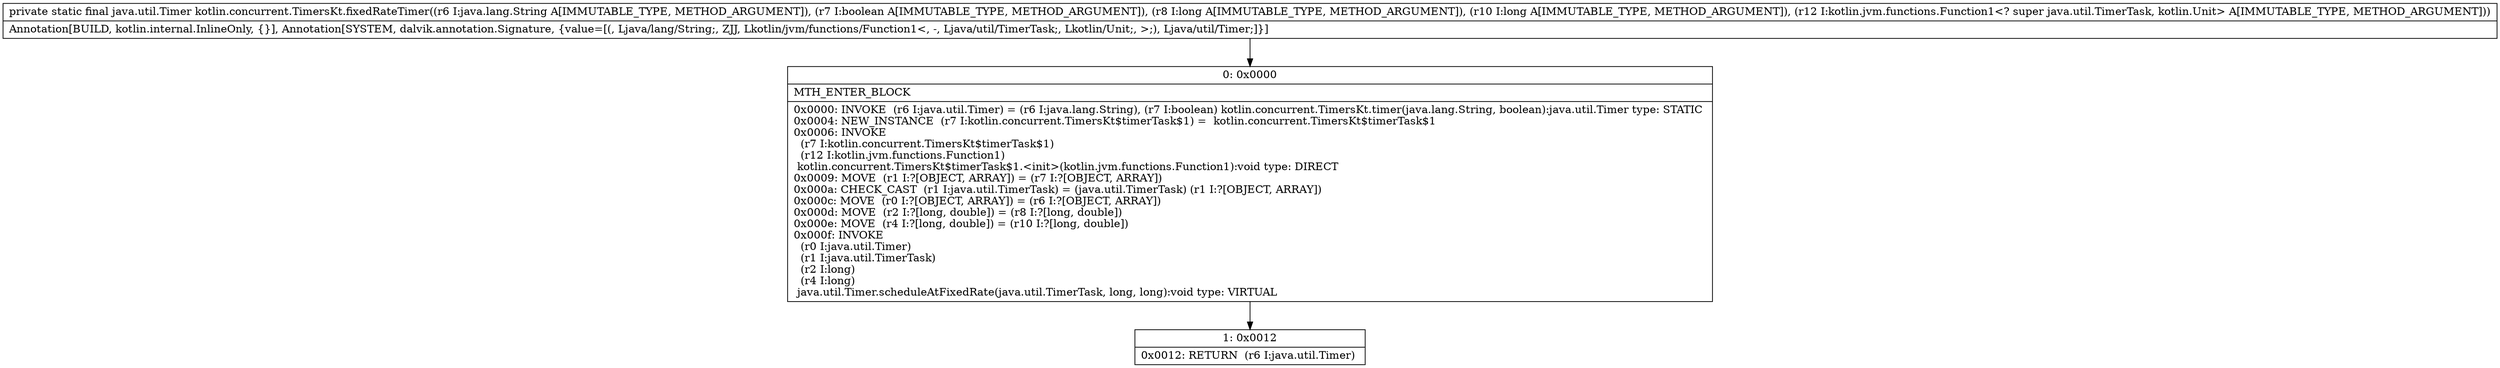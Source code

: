 digraph "CFG forkotlin.concurrent.TimersKt.fixedRateTimer(Ljava\/lang\/String;ZJJLkotlin\/jvm\/functions\/Function1;)Ljava\/util\/Timer;" {
Node_0 [shape=record,label="{0\:\ 0x0000|MTH_ENTER_BLOCK\l|0x0000: INVOKE  (r6 I:java.util.Timer) = (r6 I:java.lang.String), (r7 I:boolean) kotlin.concurrent.TimersKt.timer(java.lang.String, boolean):java.util.Timer type: STATIC \l0x0004: NEW_INSTANCE  (r7 I:kotlin.concurrent.TimersKt$timerTask$1) =  kotlin.concurrent.TimersKt$timerTask$1 \l0x0006: INVOKE  \l  (r7 I:kotlin.concurrent.TimersKt$timerTask$1)\l  (r12 I:kotlin.jvm.functions.Function1)\l kotlin.concurrent.TimersKt$timerTask$1.\<init\>(kotlin.jvm.functions.Function1):void type: DIRECT \l0x0009: MOVE  (r1 I:?[OBJECT, ARRAY]) = (r7 I:?[OBJECT, ARRAY]) \l0x000a: CHECK_CAST  (r1 I:java.util.TimerTask) = (java.util.TimerTask) (r1 I:?[OBJECT, ARRAY]) \l0x000c: MOVE  (r0 I:?[OBJECT, ARRAY]) = (r6 I:?[OBJECT, ARRAY]) \l0x000d: MOVE  (r2 I:?[long, double]) = (r8 I:?[long, double]) \l0x000e: MOVE  (r4 I:?[long, double]) = (r10 I:?[long, double]) \l0x000f: INVOKE  \l  (r0 I:java.util.Timer)\l  (r1 I:java.util.TimerTask)\l  (r2 I:long)\l  (r4 I:long)\l java.util.Timer.scheduleAtFixedRate(java.util.TimerTask, long, long):void type: VIRTUAL \l}"];
Node_1 [shape=record,label="{1\:\ 0x0012|0x0012: RETURN  (r6 I:java.util.Timer) \l}"];
MethodNode[shape=record,label="{private static final java.util.Timer kotlin.concurrent.TimersKt.fixedRateTimer((r6 I:java.lang.String A[IMMUTABLE_TYPE, METHOD_ARGUMENT]), (r7 I:boolean A[IMMUTABLE_TYPE, METHOD_ARGUMENT]), (r8 I:long A[IMMUTABLE_TYPE, METHOD_ARGUMENT]), (r10 I:long A[IMMUTABLE_TYPE, METHOD_ARGUMENT]), (r12 I:kotlin.jvm.functions.Function1\<? super java.util.TimerTask, kotlin.Unit\> A[IMMUTABLE_TYPE, METHOD_ARGUMENT]))  | Annotation[BUILD, kotlin.internal.InlineOnly, \{\}], Annotation[SYSTEM, dalvik.annotation.Signature, \{value=[(, Ljava\/lang\/String;, ZJJ, Lkotlin\/jvm\/functions\/Function1\<, \-, Ljava\/util\/TimerTask;, Lkotlin\/Unit;, \>;), Ljava\/util\/Timer;]\}]\l}"];
MethodNode -> Node_0;
Node_0 -> Node_1;
}

